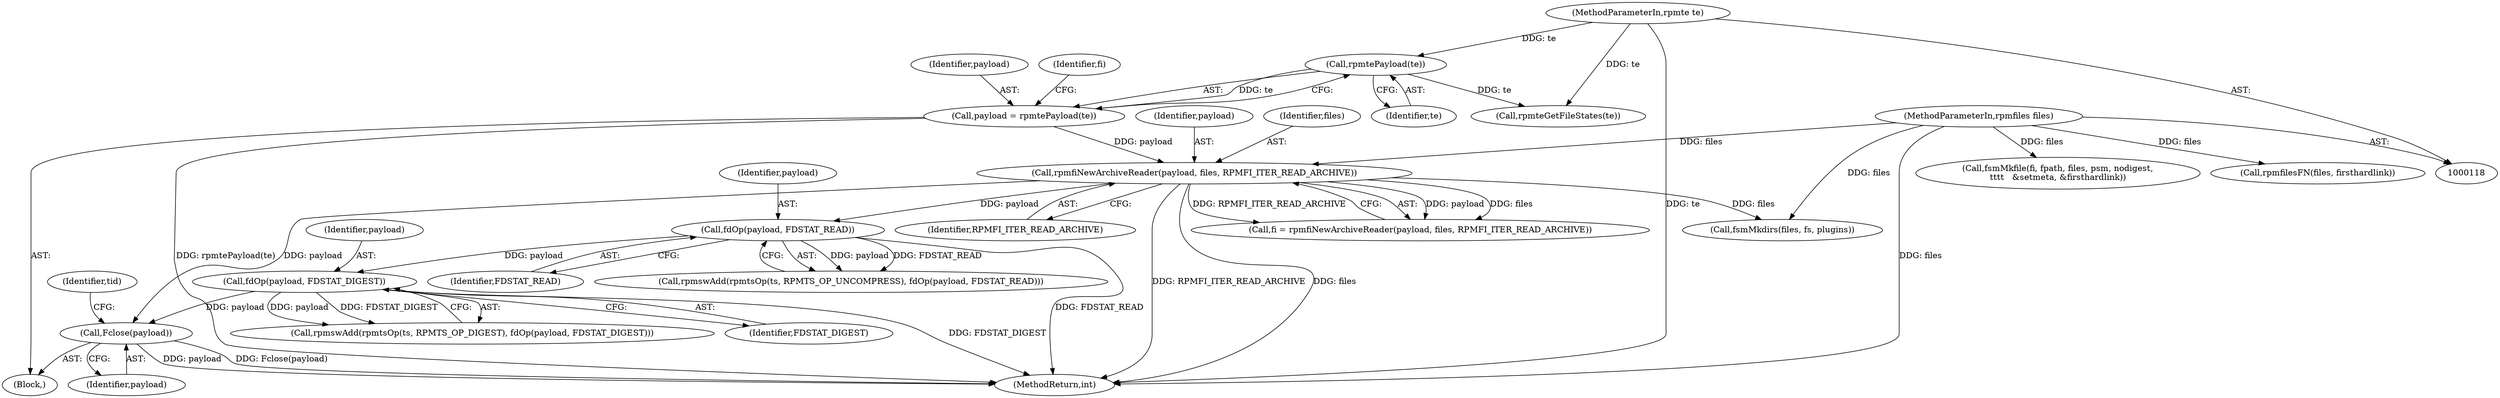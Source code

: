 digraph "0_rpm_f2d3be2a8741234faaa96f5fd05fdfdc75779a79_0@API" {
"1000612" [label="(Call,Fclose(payload))"];
"1000133" [label="(Call,rpmfiNewArchiveReader(payload, files, RPMFI_ITER_READ_ARCHIVE))"];
"1000126" [label="(Call,payload = rpmtePayload(te))"];
"1000128" [label="(Call,rpmtePayload(te))"];
"1000120" [label="(MethodParameterIn,rpmte te)"];
"1000121" [label="(MethodParameterIn,rpmfiles files)"];
"1000604" [label="(Call,fdOp(payload, FDSTAT_DIGEST))"];
"1000597" [label="(Call,fdOp(payload, FDSTAT_READ))"];
"1000598" [label="(Identifier,payload)"];
"1000128" [label="(Call,rpmtePayload(te))"];
"1000135" [label="(Identifier,files)"];
"1000600" [label="(Call,rpmswAdd(rpmtsOp(ts, RPMTS_OP_DIGEST), fdOp(payload, FDSTAT_DIGEST)))"];
"1000615" [label="(Identifier,tid)"];
"1000605" [label="(Identifier,payload)"];
"1000599" [label="(Identifier,FDSTAT_READ)"];
"1000593" [label="(Call,rpmswAdd(rpmtsOp(ts, RPMTS_OP_UNCOMPRESS), fdOp(payload, FDSTAT_READ)))"];
"1000604" [label="(Call,fdOp(payload, FDSTAT_DIGEST))"];
"1000211" [label="(Call,fsmMkdirs(files, fs, plugins))"];
"1000120" [label="(MethodParameterIn,rpmte te)"];
"1000612" [label="(Call,Fclose(payload))"];
"1000140" [label="(Call,rpmteGetFileStates(te))"];
"1000620" [label="(MethodReturn,int)"];
"1000131" [label="(Call,fi = rpmfiNewArchiveReader(payload, files, RPMFI_ITER_READ_ARCHIVE))"];
"1000132" [label="(Identifier,fi)"];
"1000127" [label="(Identifier,payload)"];
"1000597" [label="(Call,fdOp(payload, FDSTAT_READ))"];
"1000606" [label="(Identifier,FDSTAT_DIGEST)"];
"1000359" [label="(Call,fsmMkfile(fi, fpath, files, psm, nodigest,\n\t\t\t\t   &setmeta, &firsthardlink))"];
"1000121" [label="(MethodParameterIn,rpmfiles files)"];
"1000613" [label="(Identifier,payload)"];
"1000133" [label="(Call,rpmfiNewArchiveReader(payload, files, RPMFI_ITER_READ_ARCHIVE))"];
"1000136" [label="(Identifier,RPMFI_ITER_READ_ARCHIVE)"];
"1000124" [label="(Block,)"];
"1000126" [label="(Call,payload = rpmtePayload(te))"];
"1000129" [label="(Identifier,te)"];
"1000134" [label="(Identifier,payload)"];
"1000502" [label="(Call,rpmfilesFN(files, firsthardlink))"];
"1000612" -> "1000124"  [label="AST: "];
"1000612" -> "1000613"  [label="CFG: "];
"1000613" -> "1000612"  [label="AST: "];
"1000615" -> "1000612"  [label="CFG: "];
"1000612" -> "1000620"  [label="DDG: payload"];
"1000612" -> "1000620"  [label="DDG: Fclose(payload)"];
"1000133" -> "1000612"  [label="DDG: payload"];
"1000604" -> "1000612"  [label="DDG: payload"];
"1000133" -> "1000131"  [label="AST: "];
"1000133" -> "1000136"  [label="CFG: "];
"1000134" -> "1000133"  [label="AST: "];
"1000135" -> "1000133"  [label="AST: "];
"1000136" -> "1000133"  [label="AST: "];
"1000131" -> "1000133"  [label="CFG: "];
"1000133" -> "1000620"  [label="DDG: files"];
"1000133" -> "1000620"  [label="DDG: RPMFI_ITER_READ_ARCHIVE"];
"1000133" -> "1000131"  [label="DDG: payload"];
"1000133" -> "1000131"  [label="DDG: files"];
"1000133" -> "1000131"  [label="DDG: RPMFI_ITER_READ_ARCHIVE"];
"1000126" -> "1000133"  [label="DDG: payload"];
"1000121" -> "1000133"  [label="DDG: files"];
"1000133" -> "1000211"  [label="DDG: files"];
"1000133" -> "1000597"  [label="DDG: payload"];
"1000126" -> "1000124"  [label="AST: "];
"1000126" -> "1000128"  [label="CFG: "];
"1000127" -> "1000126"  [label="AST: "];
"1000128" -> "1000126"  [label="AST: "];
"1000132" -> "1000126"  [label="CFG: "];
"1000126" -> "1000620"  [label="DDG: rpmtePayload(te)"];
"1000128" -> "1000126"  [label="DDG: te"];
"1000128" -> "1000129"  [label="CFG: "];
"1000129" -> "1000128"  [label="AST: "];
"1000120" -> "1000128"  [label="DDG: te"];
"1000128" -> "1000140"  [label="DDG: te"];
"1000120" -> "1000118"  [label="AST: "];
"1000120" -> "1000620"  [label="DDG: te"];
"1000120" -> "1000140"  [label="DDG: te"];
"1000121" -> "1000118"  [label="AST: "];
"1000121" -> "1000620"  [label="DDG: files"];
"1000121" -> "1000211"  [label="DDG: files"];
"1000121" -> "1000359"  [label="DDG: files"];
"1000121" -> "1000502"  [label="DDG: files"];
"1000604" -> "1000600"  [label="AST: "];
"1000604" -> "1000606"  [label="CFG: "];
"1000605" -> "1000604"  [label="AST: "];
"1000606" -> "1000604"  [label="AST: "];
"1000600" -> "1000604"  [label="CFG: "];
"1000604" -> "1000620"  [label="DDG: FDSTAT_DIGEST"];
"1000604" -> "1000600"  [label="DDG: payload"];
"1000604" -> "1000600"  [label="DDG: FDSTAT_DIGEST"];
"1000597" -> "1000604"  [label="DDG: payload"];
"1000597" -> "1000593"  [label="AST: "];
"1000597" -> "1000599"  [label="CFG: "];
"1000598" -> "1000597"  [label="AST: "];
"1000599" -> "1000597"  [label="AST: "];
"1000593" -> "1000597"  [label="CFG: "];
"1000597" -> "1000620"  [label="DDG: FDSTAT_READ"];
"1000597" -> "1000593"  [label="DDG: payload"];
"1000597" -> "1000593"  [label="DDG: FDSTAT_READ"];
}
